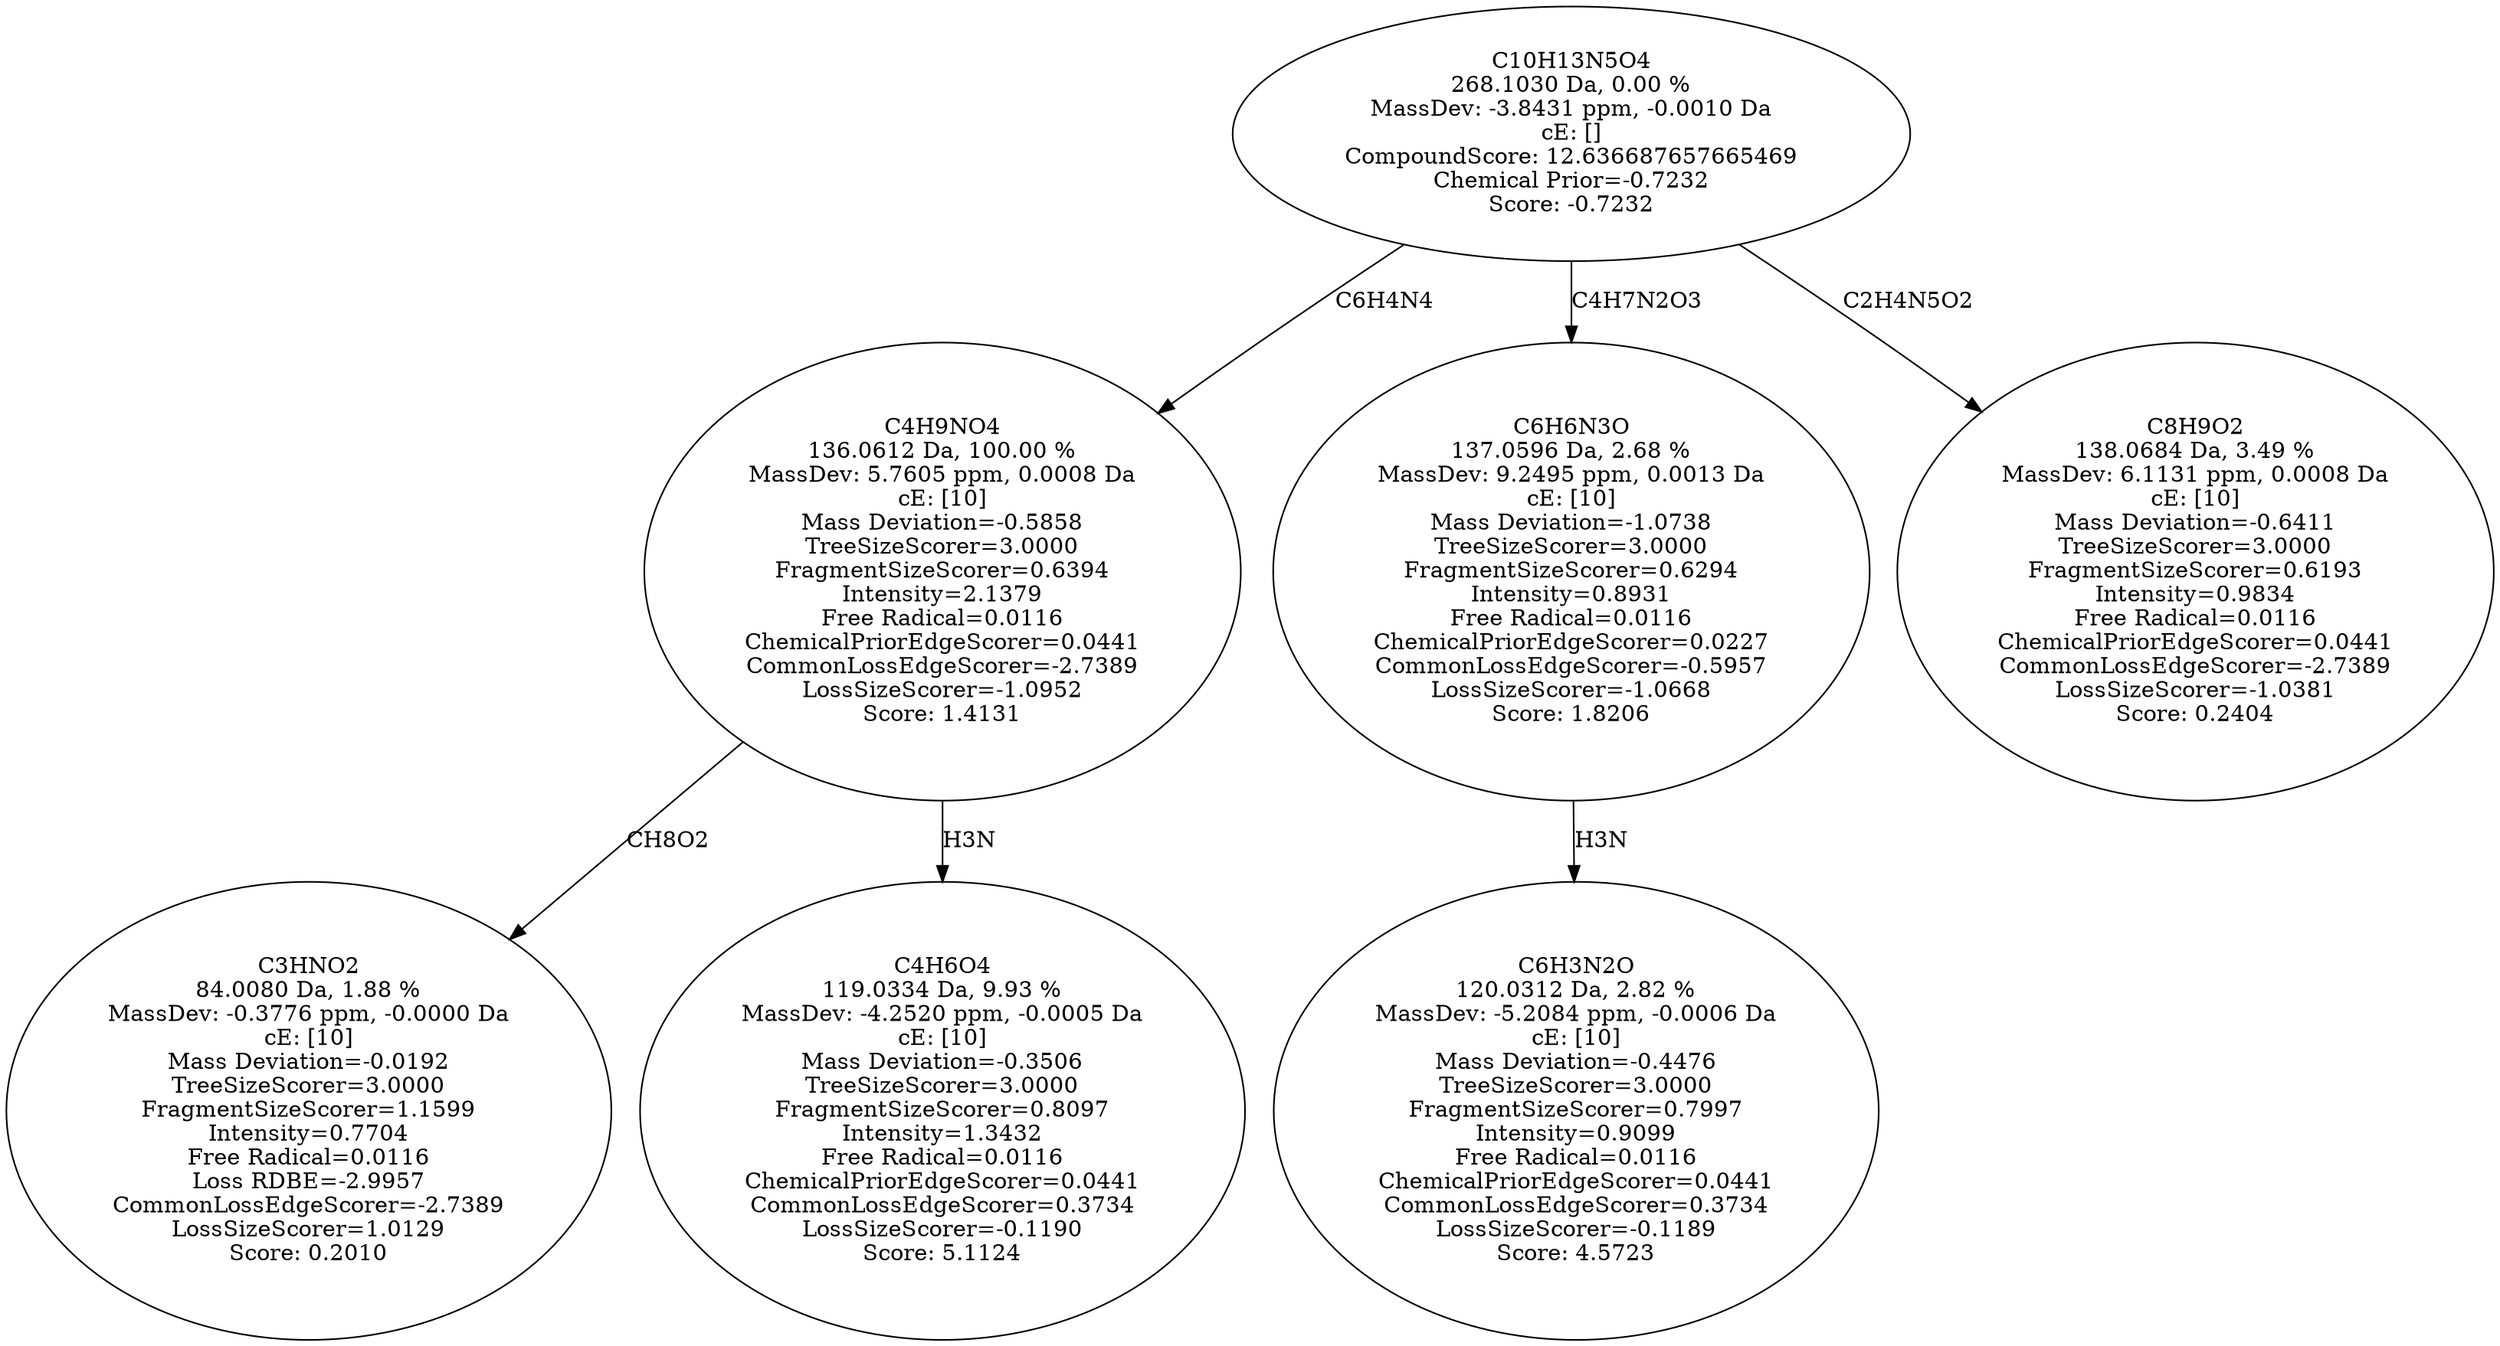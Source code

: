 strict digraph {
v1 [label="C3HNO2\n84.0080 Da, 1.88 %\nMassDev: -0.3776 ppm, -0.0000 Da\ncE: [10]\nMass Deviation=-0.0192\nTreeSizeScorer=3.0000\nFragmentSizeScorer=1.1599\nIntensity=0.7704\nFree Radical=0.0116\nLoss RDBE=-2.9957\nCommonLossEdgeScorer=-2.7389\nLossSizeScorer=1.0129\nScore: 0.2010"];
v2 [label="C4H6O4\n119.0334 Da, 9.93 %\nMassDev: -4.2520 ppm, -0.0005 Da\ncE: [10]\nMass Deviation=-0.3506\nTreeSizeScorer=3.0000\nFragmentSizeScorer=0.8097\nIntensity=1.3432\nFree Radical=0.0116\nChemicalPriorEdgeScorer=0.0441\nCommonLossEdgeScorer=0.3734\nLossSizeScorer=-0.1190\nScore: 5.1124"];
v3 [label="C4H9NO4\n136.0612 Da, 100.00 %\nMassDev: 5.7605 ppm, 0.0008 Da\ncE: [10]\nMass Deviation=-0.5858\nTreeSizeScorer=3.0000\nFragmentSizeScorer=0.6394\nIntensity=2.1379\nFree Radical=0.0116\nChemicalPriorEdgeScorer=0.0441\nCommonLossEdgeScorer=-2.7389\nLossSizeScorer=-1.0952\nScore: 1.4131"];
v4 [label="C6H3N2O\n120.0312 Da, 2.82 %\nMassDev: -5.2084 ppm, -0.0006 Da\ncE: [10]\nMass Deviation=-0.4476\nTreeSizeScorer=3.0000\nFragmentSizeScorer=0.7997\nIntensity=0.9099\nFree Radical=0.0116\nChemicalPriorEdgeScorer=0.0441\nCommonLossEdgeScorer=0.3734\nLossSizeScorer=-0.1189\nScore: 4.5723"];
v5 [label="C6H6N3O\n137.0596 Da, 2.68 %\nMassDev: 9.2495 ppm, 0.0013 Da\ncE: [10]\nMass Deviation=-1.0738\nTreeSizeScorer=3.0000\nFragmentSizeScorer=0.6294\nIntensity=0.8931\nFree Radical=0.0116\nChemicalPriorEdgeScorer=0.0227\nCommonLossEdgeScorer=-0.5957\nLossSizeScorer=-1.0668\nScore: 1.8206"];
v6 [label="C8H9O2\n138.0684 Da, 3.49 %\nMassDev: 6.1131 ppm, 0.0008 Da\ncE: [10]\nMass Deviation=-0.6411\nTreeSizeScorer=3.0000\nFragmentSizeScorer=0.6193\nIntensity=0.9834\nFree Radical=0.0116\nChemicalPriorEdgeScorer=0.0441\nCommonLossEdgeScorer=-2.7389\nLossSizeScorer=-1.0381\nScore: 0.2404"];
v7 [label="C10H13N5O4\n268.1030 Da, 0.00 %\nMassDev: -3.8431 ppm, -0.0010 Da\ncE: []\nCompoundScore: 12.636687657665469\nChemical Prior=-0.7232\nScore: -0.7232"];
v3 -> v1 [label="CH8O2"];
v3 -> v2 [label="H3N"];
v7 -> v3 [label="C6H4N4"];
v5 -> v4 [label="H3N"];
v7 -> v5 [label="C4H7N2O3"];
v7 -> v6 [label="C2H4N5O2"];
}